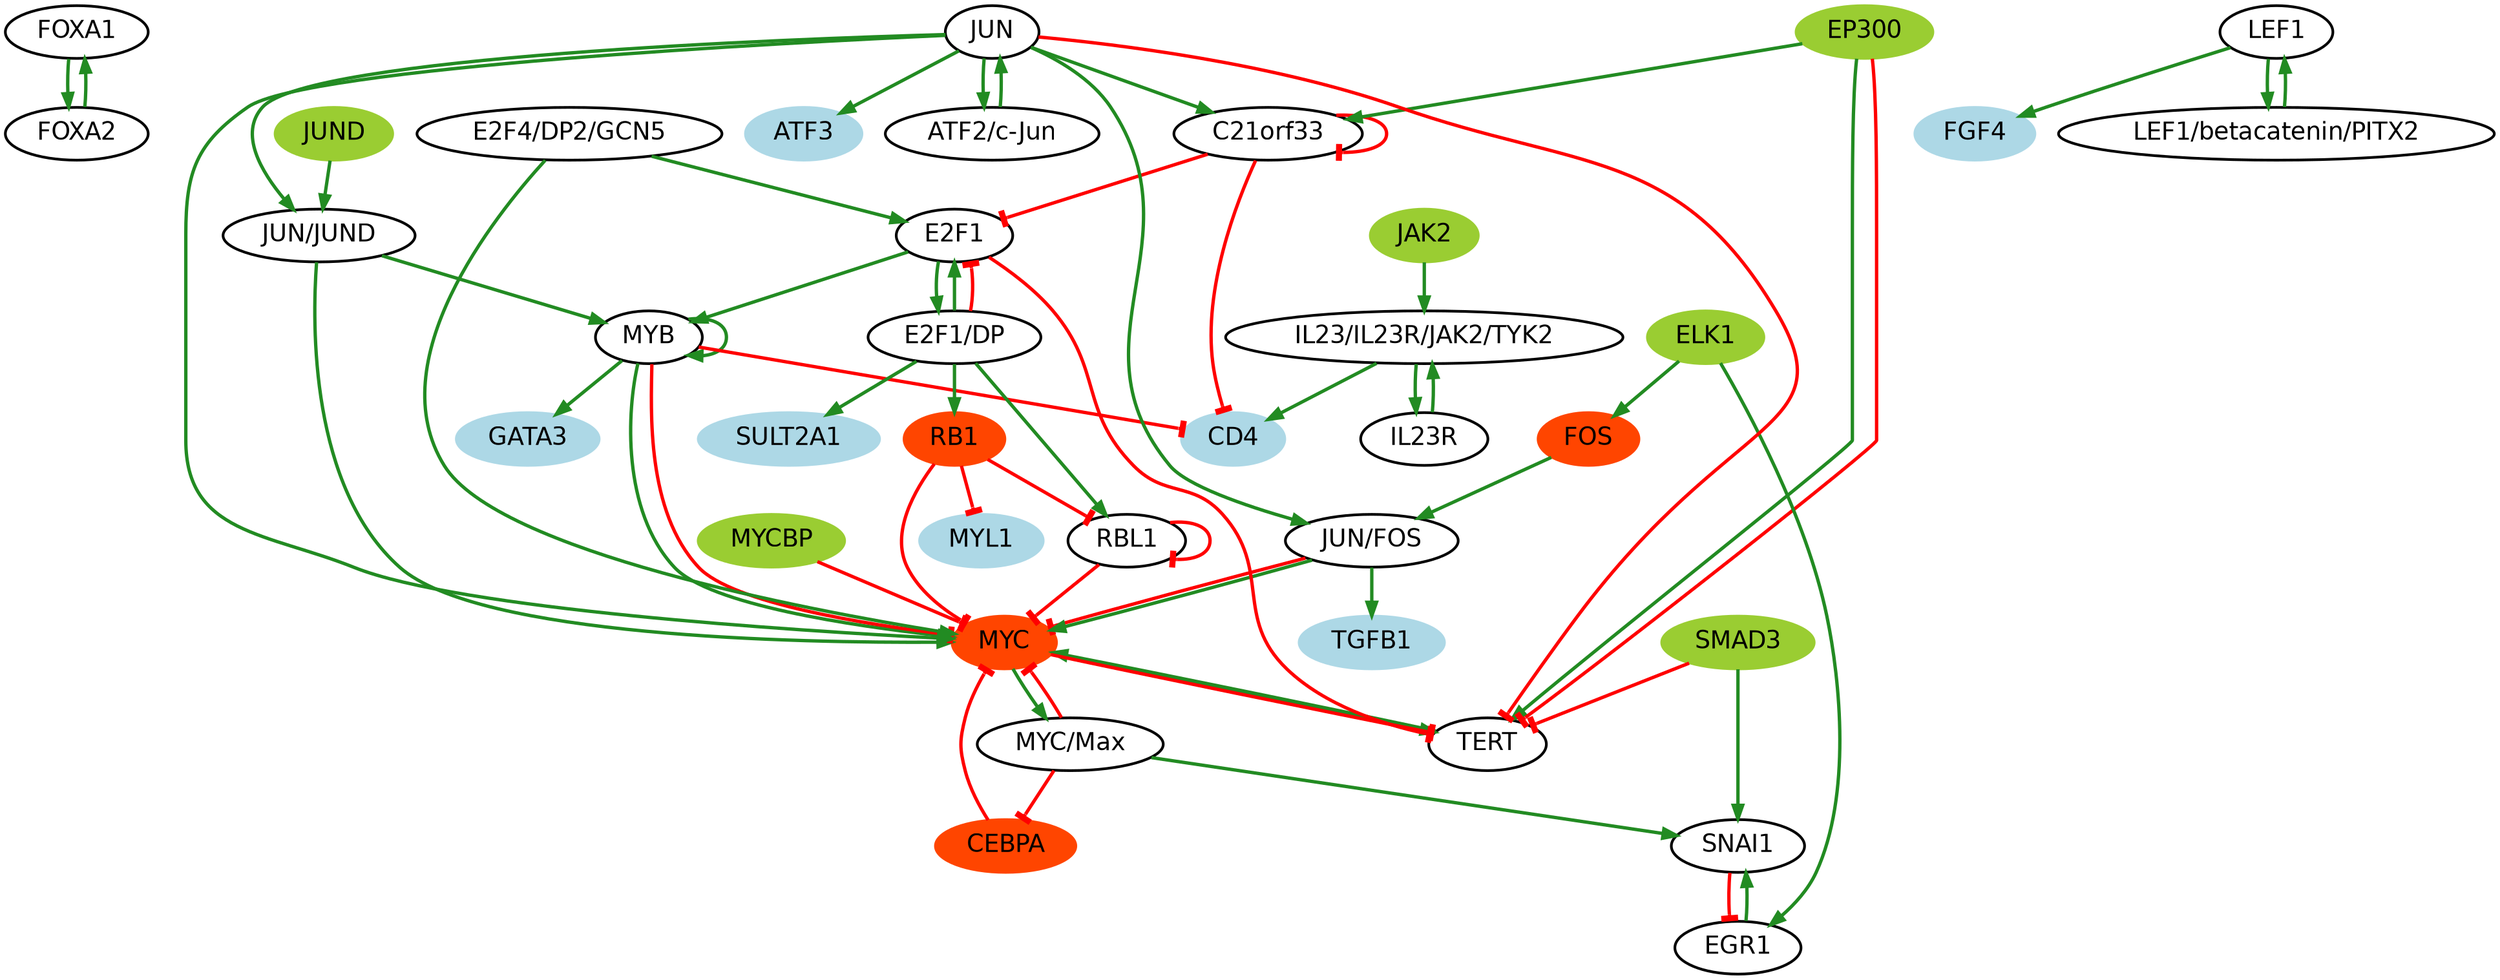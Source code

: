 digraph  {
FOXA1 [color=black, fillcolor=white, style="filled, bold", fontname=Helvetica, fontsize=18, shape=ellipse];
"JUN/JUND" [color=black, fillcolor=white, style="filled, bold", fontname=Helvetica, fontsize=18, shape=ellipse];
FOXA2 [color=black, fillcolor=white, style="filled, bold", fontname=Helvetica, fontsize=18, shape=ellipse];
RB1 [color=orangered, fillcolor=orangered, style="filled, bold", fontname=Helvetica, fontsize=18, shape=ellipse];
C21orf33 [color=black, fillcolor=white, style="filled, bold", fontname=Helvetica, fontsize=18, shape=ellipse];
TERT [color=black, fillcolor=white, style="filled, bold", fontname=Helvetica, fontsize=18, shape=ellipse];
EGR1 [color=black, fillcolor=white, style="filled, bold", fontname=Helvetica, fontsize=18, shape=ellipse];
LEF1 [color=black, fillcolor=white, style="filled, bold", fontname=Helvetica, fontsize=18, shape=ellipse];
FOS [color=orangered, fillcolor=orangered, style="filled, bold", fontname=Helvetica, fontsize=18, shape=ellipse];
JAK2 [color=olivedrab3, fillcolor=olivedrab3, style="filled, bold", fontname=Helvetica, fontsize=18, shape=ellipse];
EP300 [color=olivedrab3, fillcolor=olivedrab3, style="filled, bold", fontname=Helvetica, fontsize=18, shape=ellipse];
GATA3 [color=lightblue, fillcolor=lightblue, style="filled, bold", fontname=Helvetica, fontsize=18, shape=ellipse];
MYB [color=black, fillcolor=white, style="filled, bold", fontname=Helvetica, fontsize=18, shape=ellipse];
"JUN/FOS" [color=black, fillcolor=white, style="filled, bold", fontname=Helvetica, fontsize=18, shape=ellipse];
SULT2A1 [color=lightblue, fillcolor=lightblue, style="filled, bold", fontname=Helvetica, fontsize=18, shape=ellipse];
JUND [color=olivedrab3, fillcolor=olivedrab3, style="filled, bold", fontname=Helvetica, fontsize=18, shape=ellipse];
SNAI1 [color=black, fillcolor=white, style="filled, bold", fontname=Helvetica, fontsize=18, shape=ellipse];
FGF4 [color=lightblue, fillcolor=lightblue, style="filled, bold", fontname=Helvetica, fontsize=18, shape=ellipse];
"LEF1/betacatenin/PITX2" [color=black, fillcolor=white, style="filled, bold", fontname=Helvetica, fontsize=18, shape=ellipse];
MYC [color=orangered, fillcolor=orangered, style="filled, bold", fontname=Helvetica, fontsize=18, shape=ellipse];
CEBPA [color=orangered, fillcolor=orangered, style="filled, bold", fontname=Helvetica, fontsize=18, shape=ellipse];
E2F1 [color=black, fillcolor=white, style="filled, bold", fontname=Helvetica, fontsize=18, shape=ellipse];
MYCBP [color=olivedrab3, fillcolor=olivedrab3, style="filled, bold", fontname=Helvetica, fontsize=18, shape=ellipse];
"ATF2/c-Jun" [color=black, fillcolor=white, style="filled, bold", fontname=Helvetica, fontsize=18, shape=ellipse];
ATF3 [color=lightblue, fillcolor=lightblue, style="filled, bold", fontname=Helvetica, fontsize=18, shape=ellipse];
CD4 [color=lightblue, fillcolor=lightblue, style="filled, bold", fontname=Helvetica, fontsize=18, shape=ellipse];
"E2F1/DP" [color=black, fillcolor=white, style="filled, bold", fontname=Helvetica, fontsize=18, shape=ellipse];
TGFB1 [color=lightblue, fillcolor=lightblue, style="filled, bold", fontname=Helvetica, fontsize=18, shape=ellipse];
SMAD3 [color=olivedrab3, fillcolor=olivedrab3, style="filled, bold", fontname=Helvetica, fontsize=18, shape=ellipse];
ELK1 [color=olivedrab3, fillcolor=olivedrab3, style="filled, bold", fontname=Helvetica, fontsize=18, shape=ellipse];
"IL23/IL23R/JAK2/TYK2" [color=black, fillcolor=white, style="filled, bold", fontname=Helvetica, fontsize=18, shape=ellipse];
JUN [color=black, fillcolor=white, style="filled, bold", fontname=Helvetica, fontsize=18, shape=ellipse];
MYL1 [color=lightblue, fillcolor=lightblue, style="filled, bold", fontname=Helvetica, fontsize=18, shape=ellipse];
RBL1 [color=black, fillcolor=white, style="filled, bold", fontname=Helvetica, fontsize=18, shape=ellipse];
IL23R [color=black, fillcolor=white, style="filled, bold", fontname=Helvetica, fontsize=18, shape=ellipse];
"E2F4/DP2/GCN5" [color=black, fillcolor=white, style="filled, bold", fontname=Helvetica, fontsize=18, shape=ellipse];
"MYC/Max" [color=black, fillcolor=white, style="filled, bold", fontname=Helvetica, fontsize=18, shape=ellipse];
FOXA1 -> FOXA2 [key=0, sign=1, dir=forward, penwidth=2.5, color=forestgreen, arrowhead=normal];
"JUN/JUND" -> MYB [key=0, sign=1, dir=forward, penwidth=2.5, color=forestgreen, arrowhead=normal];
"JUN/JUND" -> MYC [key=0, sign=1, dir=forward, penwidth=2.5, color=forestgreen, arrowhead=normal];
FOXA2 -> FOXA1 [key=0, sign=1, dir=forward, penwidth=2.5, color=forestgreen, arrowhead=normal];
RB1 -> MYL1 [key=0, sign="-1", dir=forward, penwidth=2.5, color=red, arrowhead=tee];
RB1 -> MYC [key=0, sign="-1", dir=forward, penwidth=2.5, color=red, arrowhead=tee];
RB1 -> RBL1 [key=0, sign="-1", dir=forward, penwidth=2.5, color=red, arrowhead=tee];
C21orf33 -> C21orf33 [key=0, sign="-1", dir=forward, penwidth=2.5, color=red, arrowhead=tee];
C21orf33 -> E2F1 [key=0, sign="-1", dir=forward, penwidth=2.5, color=red, arrowhead=tee];
C21orf33 -> CD4 [key=0, sign="-1", dir=forward, penwidth=2.5, color=red, arrowhead=tee];
TERT -> MYC [key=0, sign=1, dir=forward, penwidth=2.5, color=forestgreen, arrowhead=normal];
EGR1 -> SNAI1 [key=0, sign=1, dir=forward, penwidth=2.5, color=forestgreen, arrowhead=normal];
LEF1 -> "LEF1/betacatenin/PITX2" [key=0, sign=1, dir=forward, penwidth=2.5, color=forestgreen, arrowhead=normal];
LEF1 -> FGF4 [key=0, sign=1, dir=forward, penwidth=2.5, color=forestgreen, arrowhead=normal];
FOS -> "JUN/FOS" [key=0, sign=1, dir=forward, penwidth=2.5, color=forestgreen, arrowhead=normal];
JAK2 -> "IL23/IL23R/JAK2/TYK2" [key=0, sign=1, dir=forward, penwidth=2.5, color=forestgreen, arrowhead=normal];
EP300 -> TERT [key=0, sign=1, dir=forward, penwidth=2.5, color=forestgreen, arrowhead=normal];
EP300 -> TERT [key=1, sign="-1", dir=forward, penwidth=2.5, color=red, arrowhead=tee];
EP300 -> C21orf33 [key=0, sign=1, dir=forward, penwidth=2.5, color=forestgreen, arrowhead=normal];
MYB -> GATA3 [key=0, sign=1, dir=forward, penwidth=2.5, color=forestgreen, arrowhead=normal];
MYB -> MYB [key=0, sign=1, dir=forward, penwidth=2.5, color=forestgreen, arrowhead=normal];
MYB -> MYC [key=0, sign=1, dir=forward, penwidth=2.5, color=forestgreen, arrowhead=normal];
MYB -> MYC [key=1, sign="-1", dir=forward, penwidth=2.5, color=red, arrowhead=tee];
MYB -> CD4 [key=0, sign="-1", dir=forward, penwidth=2.5, color=red, arrowhead=tee];
"JUN/FOS" -> TGFB1 [key=0, sign=1, dir=forward, penwidth=2.5, color=forestgreen, arrowhead=normal];
"JUN/FOS" -> MYC [key=0, sign="-1", dir=forward, penwidth=2.5, color=red, arrowhead=tee];
"JUN/FOS" -> MYC [key=1, sign=1, dir=forward, penwidth=2.5, color=forestgreen, arrowhead=normal];
JUND -> "JUN/JUND" [key=0, sign=1, dir=forward, penwidth=2.5, color=forestgreen, arrowhead=normal];
SNAI1 -> EGR1 [key=0, sign="-1", dir=forward, penwidth=2.5, color=red, arrowhead=tee];
"LEF1/betacatenin/PITX2" -> LEF1 [key=0, sign=1, dir=forward, penwidth=2.5, color=forestgreen, arrowhead=normal];
MYC -> "MYC/Max" [key=0, sign=1, dir=forward, penwidth=2.5, color=forestgreen, arrowhead=normal];
MYC -> TERT [key=0, sign=1, dir=forward, penwidth=2.5, color=forestgreen, arrowhead=normal];
MYC -> TERT [key=1, sign="-1", dir=forward, penwidth=2.5, color=red, arrowhead=tee];
CEBPA -> MYC [key=0, sign="-1", dir=forward, penwidth=2.5, color=red, arrowhead=tee];
E2F1 -> "E2F1/DP" [key=0, sign=1, dir=forward, penwidth=2.5, color=forestgreen, arrowhead=normal];
E2F1 -> MYB [key=0, sign=1, dir=forward, penwidth=2.5, color=forestgreen, arrowhead=normal];
E2F1 -> TERT [key=0, sign="-1", dir=forward, penwidth=2.5, color=red, arrowhead=tee];
MYCBP -> MYC [key=0, sign="-1", dir=forward, penwidth=2.5, color=red, arrowhead=tee];
"ATF2/c-Jun" -> JUN [key=0, sign=1, dir=forward, penwidth=2.5, color=forestgreen, arrowhead=normal];
"E2F1/DP" -> SULT2A1 [key=0, sign=1, dir=forward, penwidth=2.5, color=forestgreen, arrowhead=normal];
"E2F1/DP" -> RB1 [key=0, sign=1, dir=forward, penwidth=2.5, color=forestgreen, arrowhead=normal];
"E2F1/DP" -> E2F1 [key=0, sign=1, dir=forward, penwidth=2.5, color=forestgreen, arrowhead=normal];
"E2F1/DP" -> E2F1 [key=1, sign="-1", dir=forward, penwidth=2.5, color=red, arrowhead=tee];
"E2F1/DP" -> RBL1 [key=0, sign=1, dir=forward, penwidth=2.5, color=forestgreen, arrowhead=normal];
SMAD3 -> SNAI1 [key=0, sign=1, dir=forward, penwidth=2.5, color=forestgreen, arrowhead=normal];
SMAD3 -> TERT [key=0, sign="-1", dir=forward, penwidth=2.5, color=red, arrowhead=tee];
ELK1 -> EGR1 [key=0, sign=1, dir=forward, penwidth=2.5, color=forestgreen, arrowhead=normal];
ELK1 -> FOS [key=0, sign=1, dir=forward, penwidth=2.5, color=forestgreen, arrowhead=normal];
"IL23/IL23R/JAK2/TYK2" -> CD4 [key=0, sign=1, dir=forward, penwidth=2.5, color=forestgreen, arrowhead=normal];
"IL23/IL23R/JAK2/TYK2" -> IL23R [key=0, sign=1, dir=forward, penwidth=2.5, color=forestgreen, arrowhead=normal];
JUN -> "JUN/JUND" [key=0, sign=1, dir=forward, penwidth=2.5, color=forestgreen, arrowhead=normal];
JUN -> "JUN/FOS" [key=0, sign=1, dir=forward, penwidth=2.5, color=forestgreen, arrowhead=normal];
JUN -> TERT [key=0, sign="-1", dir=forward, penwidth=2.5, color=red, arrowhead=tee];
JUN -> "ATF2/c-Jun" [key=0, sign=1, dir=forward, penwidth=2.5, color=forestgreen, arrowhead=normal];
JUN -> C21orf33 [key=0, sign=1, dir=forward, penwidth=2.5, color=forestgreen, arrowhead=normal];
JUN -> ATF3 [key=0, sign=1, dir=forward, penwidth=2.5, color=forestgreen, arrowhead=normal];
JUN -> MYC [key=0, sign=1, dir=forward, penwidth=2.5, color=forestgreen, arrowhead=normal];
RBL1 -> MYC [key=0, sign="-1", dir=forward, penwidth=2.5, color=red, arrowhead=tee];
RBL1 -> RBL1 [key=0, sign="-1", dir=forward, penwidth=2.5, color=red, arrowhead=tee];
IL23R -> "IL23/IL23R/JAK2/TYK2" [key=0, sign=1, dir=forward, penwidth=2.5, color=forestgreen, arrowhead=normal];
"E2F4/DP2/GCN5" -> MYC [key=0, sign=1, dir=forward, penwidth=2.5, color=forestgreen, arrowhead=normal];
"E2F4/DP2/GCN5" -> E2F1 [key=0, sign=1, dir=forward, penwidth=2.5, color=forestgreen, arrowhead=normal];
"MYC/Max" -> SNAI1 [key=0, sign=1, dir=forward, penwidth=2.5, color=forestgreen, arrowhead=normal];
"MYC/Max" -> MYC [key=0, sign="-1", dir=forward, penwidth=2.5, color=red, arrowhead=tee];
"MYC/Max" -> CEBPA [key=0, sign="-1", dir=forward, penwidth=2.5, color=red, arrowhead=tee];
}
